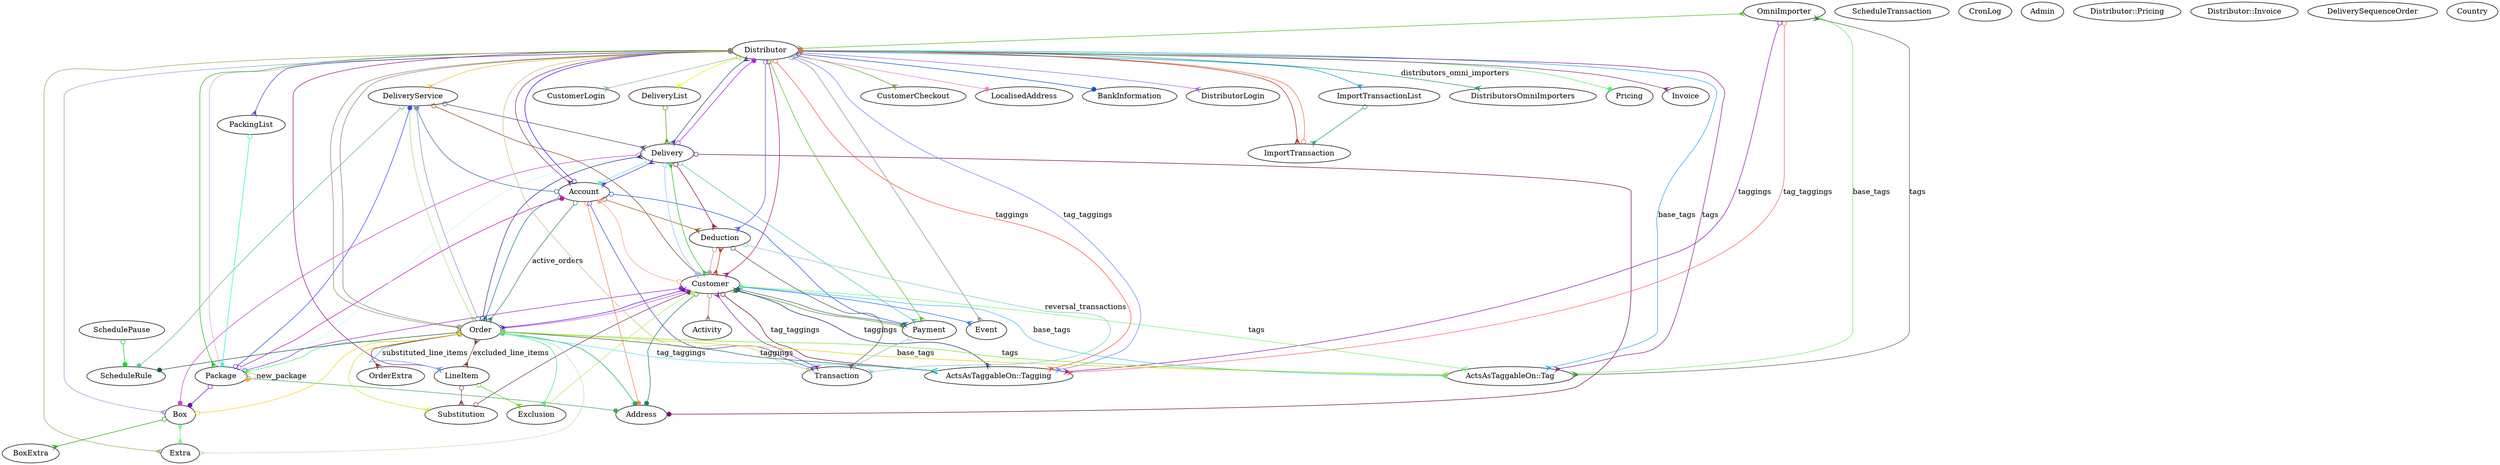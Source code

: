 digraph models_diagram {
	graph[overlap=false, splines=true, bgcolor="none"]
	"CustomerLogin" []
	"SchedulePause" []
	"CustomerCheckout" []
	"DeliveryService" []
	"OmniImporter" []
	"Activity" []
	"LocalisedAddress" []
	"Address" []
	"BankInformation" []
	"Account" []
	"LineItem" []
	"DeliveryList" []
	"Delivery" []
	"ScheduleTransaction" []
	"Package" []
	"Customer" []
	"Distributor" []
	"DistributorLogin" []
	"Order" []
	"ImportTransaction" []
	"Box" []
	"Extra" []
	"ImportTransactionList" []
	"CronLog" []
	"Payment" []
	"Admin" []
	"Distributor::Pricing" []
	"Distributor::Invoice" []
	"Substitution" []
	"DeliverySequenceOrder" []
	"PackingList" []
	"OrderExtra" []
	"Event" []
	"Country" []
	"ScheduleRule" []
	"DistributorsOmniImporters" []
	"Deduction" []
	"BoxExtra" []
	"Transaction" []
	"Exclusion" []
	"SchedulePause" -> "ScheduleRule" [arrowtail=odot, arrowhead=dot, dir=both color="#05D81B"]
	"DeliveryService" -> "Delivery" [arrowtail=odot, arrowhead=crow, dir=both color="#4A426E"]
	"DeliveryService" -> "Order" [arrowtail=crow, arrowhead=crow, dir=both color="#A4DB7B"]
	"DeliveryService" -> "Customer" [arrowtail=odot, arrowhead=crow, dir=both color="#7F451B"]
	"DeliveryService" -> "ScheduleRule" [arrowtail=odot, arrowhead=dot, dir=both color="#56B78F"]
	"OmniImporter" -> "ActsAsTaggableOn::Tagging" [label="taggings", arrowtail=odot, arrowhead=crow, dir=both color="#8E0DAF"]
	"OmniImporter" -> "ActsAsTaggableOn::Tag" [label="base_tags", arrowtail=crow, arrowhead=crow, dir=both color="#67EB5D"]
	"OmniImporter" -> "ActsAsTaggableOn::Tagging" [label="tag_taggings", arrowtail=odot, arrowhead=crow, dir=both color="#FB5E5F"]
	"OmniImporter" -> "ActsAsTaggableOn::Tag" [label="tags", arrowtail=crow, arrowhead=crow, dir=both color="#407239"]
	"OmniImporter" -> "Distributor" [arrowtail=crow, arrowhead=crow, dir=both color="#56B91A"]
	"Account" -> "Distributor" [arrowtail=odot, arrowhead=dot, dir=both color="#3303F5"]
	"Account" -> "Order" [arrowtail=odot, arrowhead=crow, dir=both color="#0C7798"]
	"Account" -> "Payment" [arrowtail=odot, arrowhead=crow, dir=both color="#0D56DB"]
	"Account" -> "Deduction" [arrowtail=odot, arrowhead=crow, dir=both color="#99520B"]
	"Account" -> "Order" [label="active_orders", arrowtail=odot, arrowhead=crow, dir=both color="#2E7C5C"]
	"Account" -> "Transaction" [arrowtail=odot, arrowhead=crow, dir=both color="#3E40CB"]
	"Account" -> "Delivery" [arrowtail=crow, arrowhead=crow, dir=both color="#522EE7"]
	"Account" -> "DeliveryService" [arrowtail=odot, arrowhead=dot, dir=both color="#365F96"]
	"Account" -> "Address" [arrowtail=odot, arrowhead=dot, dir=both color="#F67F42"]
	"LineItem" -> "Exclusion" [arrowtail=odot, arrowhead=crow, dir=both color="#48E500"]
	"LineItem" -> "Substitution" [arrowtail=odot, arrowhead=crow, dir=both color="#8C3764"]
	"DeliveryList" -> "Delivery" [arrowtail=odot, arrowhead=crow, dir=both color="#4D9A24"]
	"Delivery" -> "Distributor" [arrowtail=odot, arrowhead=dot, dir=both color="#B60FF5"]
	"Delivery" -> "Box" [arrowtail=odot, arrowhead=dot, dir=both color="#C53FCB"]
	"Delivery" -> "Account" [arrowtail=odot, arrowhead=dot, dir=both color="#69E2C8"]
	"Delivery" -> "Address" [arrowtail=odot, arrowhead=dot, dir=both color="#6B0E5C"]
	"Delivery" -> "Customer" [arrowtail=odot, arrowhead=dot, dir=both color="#8CBFF7"]
	"Delivery" -> "Payment" [arrowtail=odot, arrowhead=crow, dir=both color="#4AC2B5"]
	"Delivery" -> "Deduction" [arrowtail=odot, arrowhead=crow, dir=both color="#84054E"]
	"Package" -> "Package" [label="new_package", arrowtail=odot, arrowhead=dot, dir=both color="#E4AC4D"]
	"Package" -> "Distributor" [arrowtail=odot, arrowhead=dot, dir=both color="#D7A4E0"]
	"Package" -> "Box" [arrowtail=odot, arrowhead=dot, dir=both color="#670BB1"]
	"Package" -> "DeliveryService" [arrowtail=odot, arrowhead=dot, dir=both color="#2C44EE"]
	"Package" -> "Account" [arrowtail=odot, arrowhead=dot, dir=both color="#C308AC"]
	"Package" -> "Customer" [arrowtail=odot, arrowhead=dot, dir=both color="#8D29C9"]
	"Package" -> "Address" [arrowtail=odot, arrowhead=dot, dir=both color="#43A557"]
	"Package" -> "Delivery" [arrowtail=odot, arrowhead=crow, dir=both color="#BBFCFB"]
	"Customer" -> "Address" [arrowtail=odot, arrowhead=dot, dir=both color="#147E61"]
	"Customer" -> "Account" [arrowtail=odot, arrowhead=dot, dir=both color="#F89D80"]
	"Customer" -> "Event" [arrowtail=odot, arrowhead=crow, dir=both color="#106DFB"]
	"Customer" -> "Activity" [arrowtail=odot, arrowhead=crow, dir=both color="#A27F6D"]
	"Customer" -> "Transaction" [arrowtail=crow, arrowhead=crow, dir=both color="#9020A2"]
	"Customer" -> "Payment" [arrowtail=crow, arrowhead=crow, dir=both color="#3D961E"]
	"Customer" -> "Deduction" [arrowtail=crow, arrowhead=crow, dir=both color="#C0350A"]
	"Customer" -> "Order" [arrowtail=crow, arrowhead=crow, dir=both color="#3D0ECD"]
	"Customer" -> "Delivery" [arrowtail=crow, arrowhead=crow, dir=both color="#0FC627"]
	"Customer" -> "ActsAsTaggableOn::Tagging" [label="taggings", arrowtail=odot, arrowhead=crow, dir=both color="#0A2B64"]
	"Customer" -> "ActsAsTaggableOn::Tag" [label="base_tags", arrowtail=crow, arrowhead=crow, dir=both color="#3ABCF3"]
	"Customer" -> "ActsAsTaggableOn::Tagging" [label="tag_taggings", arrowtail=odot, arrowhead=crow, dir=both color="#690632"]
	"Customer" -> "ActsAsTaggableOn::Tag" [label="tags", arrowtail=crow, arrowhead=crow, dir=both color="#63FB69"]
	"Distributor" -> "BankInformation" [arrowtail=odot, arrowhead=dot, dir=both color="#0550BA"]
	"Distributor" -> "LocalisedAddress" [arrowtail=odot, arrowhead=dot, dir=both color="#E181BE"]
	"Distributor" -> "Pricing" [arrowtail=odot, arrowhead=dot, dir=both color="#4AEC5B"]
	"Distributor" -> "Invoice" [arrowtail=odot, arrowhead=crow, dir=both color="#763079"]
	"Distributor" -> "Extra" [arrowtail=odot, arrowhead=crow, dir=both color="#A1A260"]
	"Distributor" -> "Box" [arrowtail=odot, arrowhead=crow, dir=both color="#8CA1D1"]
	"Distributor" -> "DeliveryService" [arrowtail=odot, arrowhead=crow, dir=both color="#F2B935"]
	"Distributor" -> "Order" [arrowtail=crow, arrowhead=crow, dir=both color="#958361"]
	"Distributor" -> "Delivery" [arrowtail=crow, arrowhead=crow, dir=both color="#2D4285"]
	"Distributor" -> "Payment" [arrowtail=odot, arrowhead=crow, dir=both color="#51BE11"]
	"Distributor" -> "Deduction" [arrowtail=odot, arrowhead=crow, dir=both color="#5051F3"]
	"Distributor" -> "Customer" [arrowtail=odot, arrowhead=crow, dir=both color="#B0117A"]
	"Distributor" -> "Account" [arrowtail=crow, arrowhead=crow, dir=both color="#7A3459"]
	"Distributor" -> "Transaction" [arrowtail=crow, arrowhead=crow, dir=both color="#C7BF73"]
	"Distributor" -> "Event" [arrowtail=odot, arrowhead=crow, dir=both color="#8588A0"]
	"Distributor" -> "DeliveryList" [arrowtail=odot, arrowhead=crow, dir=both color="#DCF905"]
	"Distributor" -> "PackingList" [arrowtail=odot, arrowhead=crow, dir=both color="#623BB9"]
	"Distributor" -> "Package" [arrowtail=crow, arrowhead=crow, dir=both color="#15BF12"]
	"Distributor" -> "LineItem" [arrowtail=odot, arrowhead=crow, dir=both color="#9A1281"]
	"Distributor" -> "ImportTransactionList" [arrowtail=odot, arrowhead=crow, dir=both color="#019ADA"]
	"Distributor" -> "ImportTransaction" [arrowtail=crow, arrowhead=crow, dir=both color="#B0231F"]
	"Distributor" -> "DistributorsOmniImporters" [label="distributors_omni_importers", arrowtail=odot, arrowhead=crow, dir=both color="#17947C"]
	"Distributor" -> "DistributorLogin" [arrowtail=odot, arrowhead=crow, dir=both color="#9965DE"]
	"Distributor" -> "CustomerLogin" [arrowtail=odot, arrowhead=crow, dir=both color="#7FAF9E"]
	"Distributor" -> "CustomerCheckout" [arrowtail=odot, arrowhead=crow, dir=both color="#6AA025"]
	"Distributor" -> "ActsAsTaggableOn::Tagging" [label="taggings", arrowtail=odot, arrowhead=crow, dir=both color="#F6503D"]
	"Distributor" -> "ActsAsTaggableOn::Tag" [label="base_tags", arrowtail=crow, arrowhead=crow, dir=both color="#1FA6EA"]
	"Distributor" -> "ActsAsTaggableOn::Tagging" [label="tag_taggings", arrowtail=odot, arrowhead=crow, dir=both color="#6783F9"]
	"Distributor" -> "ActsAsTaggableOn::Tag" [label="tags", arrowtail=crow, arrowhead=crow, dir=both color="#841E83"]
	"Order" -> "Customer" [arrowtail=odot, arrowhead=dot, dir=both color="#E034F7"]
	"Order" -> "Distributor" [arrowtail=odot, arrowhead=dot, dir=both color="#897B7C"]
	"Order" -> "Address" [arrowtail=odot, arrowhead=dot, dir=both color="#0BB34D"]
	"Order" -> "DeliveryService" [arrowtail=odot, arrowhead=dot, dir=both color="#7C92B2"]
	"Order" -> "Package" [arrowtail=odot, arrowhead=crow, dir=both color="#36F07B"]
	"Order" -> "Delivery" [arrowtail=odot, arrowhead=crow, dir=both color="#2E2A85"]
	"Order" -> "Exclusion" [arrowtail=odot, arrowhead=crow, dir=both color="#41E280"]
	"Order" -> "Substitution" [arrowtail=odot, arrowhead=crow, dir=both color="#CCE418"]
	"Order" -> "OrderExtra" [arrowtail=odot, arrowhead=crow, dir=both color="#8E2326"]
	"Order" -> "LineItem" [label="excluded_line_items", arrowtail=crow, arrowhead=crow, dir=both color="#7C322D"]
	"Order" -> "LineItem" [label="substituted_line_items", arrowtail=crow, arrowhead=crow, dir=both color="#45A2FB"]
	"Order" -> "Extra" [arrowtail=crow, arrowhead=crow, dir=both color="#B8E5AA"]
	"Order" -> "ScheduleRule" [arrowtail=odot, arrowhead=dot, dir=both color="#1F504A"]
	"Order" -> "ActsAsTaggableOn::Tagging" [label="taggings", arrowtail=odot, arrowhead=crow, dir=both color="#156952"]
	"Order" -> "ActsAsTaggableOn::Tag" [label="base_tags", arrowtail=crow, arrowhead=crow, dir=both color="#E8CC02"]
	"Order" -> "ActsAsTaggableOn::Tagging" [label="tag_taggings", arrowtail=odot, arrowhead=crow, dir=both color="#46E6EE"]
	"Order" -> "ActsAsTaggableOn::Tag" [label="tags", arrowtail=crow, arrowhead=crow, dir=both color="#6AE735"]
	"ImportTransaction" -> "Distributor" [arrowtail=odot, arrowhead=dot, dir=both color="#EA6E41"]
	"Box" -> "Order" [arrowtail=odot, arrowhead=crow, dir=both color="#F5D50A"]
	"Box" -> "BoxExtra" [arrowtail=odot, arrowhead=crow, dir=both color="#21A209"]
	"Box" -> "Extra" [arrowtail=crow, arrowhead=crow, dir=both color="#5FF66D"]
	"ImportTransactionList" -> "ImportTransaction" [arrowtail=odot, arrowhead=crow, dir=both color="#1C9D84"]
	"Payment" -> "Customer" [arrowtail=odot, arrowhead=dot, dir=both color="#405870"]
	"Payment" -> "Transaction" [arrowtail=odot, arrowhead=crow, dir=both color="#85BDBA"]
	"Substitution" -> "Customer" [arrowtail=odot, arrowhead=dot, dir=both color="#7B2C70"]
	"PackingList" -> "Package" [arrowtail=odot, arrowhead=crow, dir=both color="#1EF6CD"]
	"Deduction" -> "Customer" [arrowtail=odot, arrowhead=dot, dir=both color="#B194A0"]
	"Deduction" -> "Transaction" [arrowtail=odot, arrowhead=crow, dir=both color="#50544A"]
	"Deduction" -> "Transaction" [label="reversal_transactions", arrowtail=odot, arrowhead=crow, dir=both color="#74C4CC"]
	"Exclusion" -> "Customer" [arrowtail=odot, arrowhead=dot, dir=both color="#B1EE66"]
}
